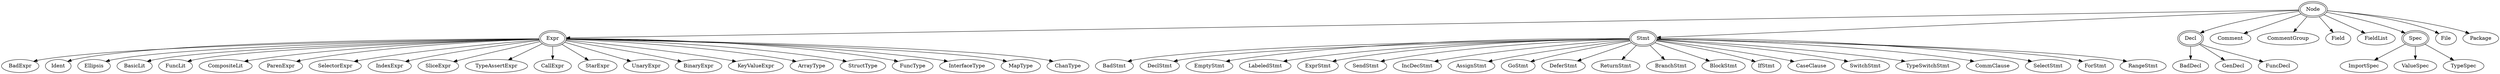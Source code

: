 // $ twopi -Goverlap=prism -Tpng misc/ast.dot -o misc/ast.png

digraph hierarchy {
  N [label="Node", peripheries=2];
  Expr [peripheries=2];
  Stmt [peripheries=2];
  Decl [peripheries=2];
  N -> Expr;
  N -> Stmt;
  N -> Decl;

  N -> Comment;
  N -> CommentGroup;
  N -> Field;
  N -> FieldList;

  Expr -> BadExpr;
  Expr -> Ident;
  Expr -> Ellipsis;
  Expr -> BasicLit;
  Expr -> FuncLit;
  Expr -> CompositeLit;
  Expr -> ParenExpr;
  Expr -> SelectorExpr;
  Expr -> IndexExpr;
  Expr -> SliceExpr;
  Expr -> TypeAssertExpr;
  Expr -> CallExpr;
  Expr -> StarExpr;
  Expr -> UnaryExpr;
  Expr -> BinaryExpr;
  Expr -> KeyValueExpr;
  Expr -> ArrayType;
  Expr -> StructType;
  Expr -> FuncType;
  Expr -> InterfaceType;
  Expr -> MapType;
  Expr -> ChanType;

  Stmt -> BadStmt;
  Stmt -> DeclStmt;
  Stmt -> EmptyStmt;
  Stmt -> LabeledStmt;
  Stmt -> ExprStmt;
  Stmt -> SendStmt;
  Stmt -> IncDecStmt;
  Stmt -> AssignStmt;
  Stmt -> GoStmt;
  Stmt -> DeferStmt;
  Stmt -> ReturnStmt;
  Stmt -> BranchStmt;
  Stmt -> BlockStmt;
  Stmt -> IfStmt;
  Stmt -> CaseClause;
  Stmt -> SwitchStmt;
  Stmt -> TypeSwitchStmt;
  Stmt -> CommClause;
  Stmt -> SelectStmt;
  Stmt -> ForStmt;
  Stmt -> RangeStmt;

  Spec [peripheries=2];
  N -> Spec;
  Spec -> ImportSpec;
  Spec -> ValueSpec;
  Spec -> TypeSpec;

  Decl -> BadDecl;
  Decl -> GenDecl;
  Decl -> FuncDecl;

  N -> File;
  N -> Package;
}

// vim:set ts=8 sts=2 sw=2 tw=0 et:
